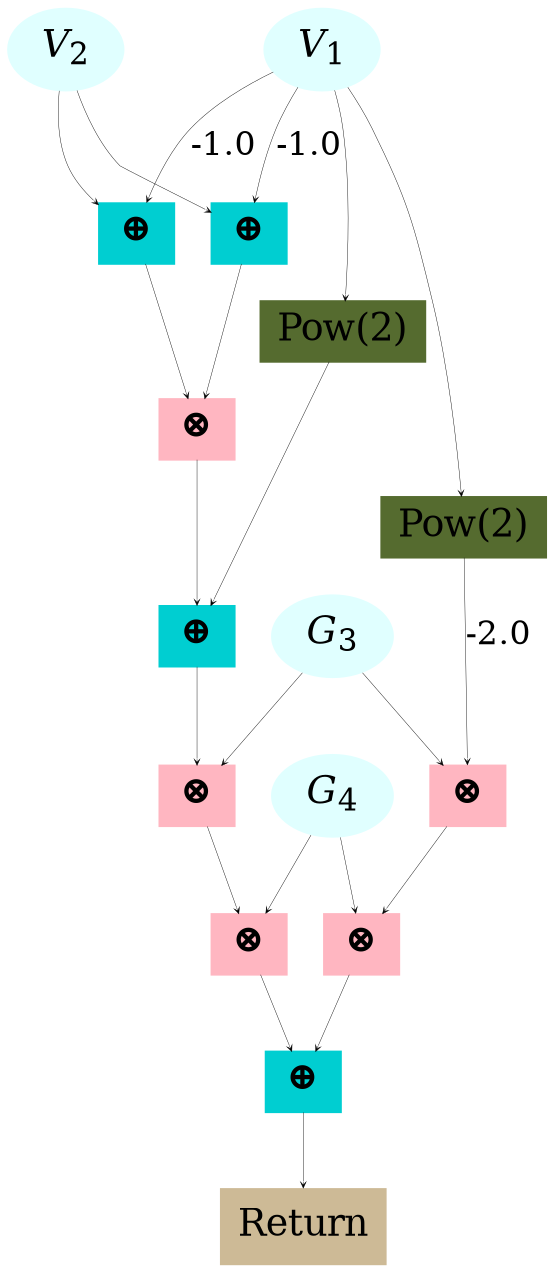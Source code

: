 digraph ComputationalGraph { 
label=""
ReturnNode[shape=box, label = "Return", style=filled, color=wheat3, fontsize=18]
g18648[label=<<i>V</i><sub>1</sub>>, style=filled, color=lightcyan, fontsize=18]
g18635[label=<<i>V</i><sub>2</sub>>, style=filled, color=lightcyan, fontsize=18]
g18794[shape=box, label = <<b>&oplus;</b>>, style=filled, color= darkturquoise, fontsize=18, width = 0.5, height = 0.4]
g18797[shape=box, label = <<b>&oplus;</b>>, style=filled, color= darkturquoise, fontsize=18, width = 0.5, height = 0.4]
g18800[shape=box, label = <<b>&otimes;</b>>, style=filled, color=lightpink, fontsize=18, width = 0.5, height = 0.4]
g18803[shape=box, label = <Pow(2)>, style=filled, color=darkolivegreen,fontsize=18, width = 0.8, height = 0.4]
g18806[shape=box, label = <<b>&oplus;</b>>, style=filled, color= darkturquoise, fontsize=18, width = 0.5, height = 0.4]
g18645[label=<<i>G</i><sub>3</sub>>, style=filled, color=lightcyan, fontsize=18]
g18809[shape=box, label = <<b>&otimes;</b>>, style=filled, color=lightpink, fontsize=18, width = 0.5, height = 0.4]
g18683[label=<<i>G</i><sub>4</sub>>, style=filled, color=lightcyan, fontsize=18]
g18811[shape=box, label = <<b>&otimes;</b>>, style=filled, color=lightpink, fontsize=18, width = 0.5, height = 0.4]
g18814[shape=box, label = <Pow(2)>, style=filled, color=darkolivegreen,fontsize=18, width = 0.8, height = 0.4]
g18823[shape=box, label = <<b>&otimes;</b>>, style=filled, color=lightpink, fontsize=18, width = 0.5, height = 0.4]
g18825[shape=box, label = <<b>&otimes;</b>>, style=filled, color=lightpink, fontsize=18, width = 0.5, height = 0.4]
g18828[shape=box, label = <<b>&oplus;</b>>, style=filled, color= darkturquoise, fontsize=18, width = 0.5, height = 0.4]
g18648->g18794[arrowhead=vee,label=-1.0,fontsize=16, penwidth = 0.2,arrowsize = 0.3]
g18635->g18794[arrowhead=vee,penwidth = 0.2,arrowsize = 0.3]
g18648->g18797[arrowhead=vee,label=-1.0,fontsize=16, penwidth = 0.2,arrowsize = 0.3]
g18635->g18797[arrowhead=vee,penwidth = 0.2,arrowsize = 0.3]
g18794->g18800[arrowhead=vee,penwidth = 0.2,arrowsize = 0.3]
g18797->g18800[arrowhead=vee,penwidth = 0.2,arrowsize = 0.3]
g18648->g18803[arrowhead=vee, penwidth = 0.2,arrowsize = 0.3]
g18800->g18806[arrowhead=vee,penwidth = 0.2,arrowsize = 0.3]
g18803->g18806[arrowhead=vee,penwidth = 0.2,arrowsize = 0.3]
g18806->g18809[arrowhead=vee,penwidth = 0.2,arrowsize = 0.3]
g18645->g18809[arrowhead=vee,penwidth = 0.2,arrowsize = 0.3]
g18809->g18811[arrowhead=vee,penwidth = 0.2,arrowsize = 0.3]
g18683->g18811[arrowhead=vee,penwidth = 0.2,arrowsize = 0.3]
g18648->g18814[arrowhead=vee, penwidth = 0.2,arrowsize = 0.3]
g18814->g18823[arrowhead=vee,label=-2.0,fontsize=16,penwidth = 0.2,arrowsize = 0.3]
g18645->g18823[arrowhead=vee,penwidth = 0.2,arrowsize = 0.3]
g18823->g18825[arrowhead=vee,penwidth = 0.2,arrowsize = 0.3]
g18683->g18825[arrowhead=vee,penwidth = 0.2,arrowsize = 0.3]
g18811->g18828[arrowhead=vee,penwidth = 0.2,arrowsize = 0.3]
g18825->g18828[arrowhead=vee,penwidth = 0.2,arrowsize = 0.3]
g18828->ReturnNode[arrowhead=vee, penwidth = 0.2, arrowsize = 0.3]
   }
